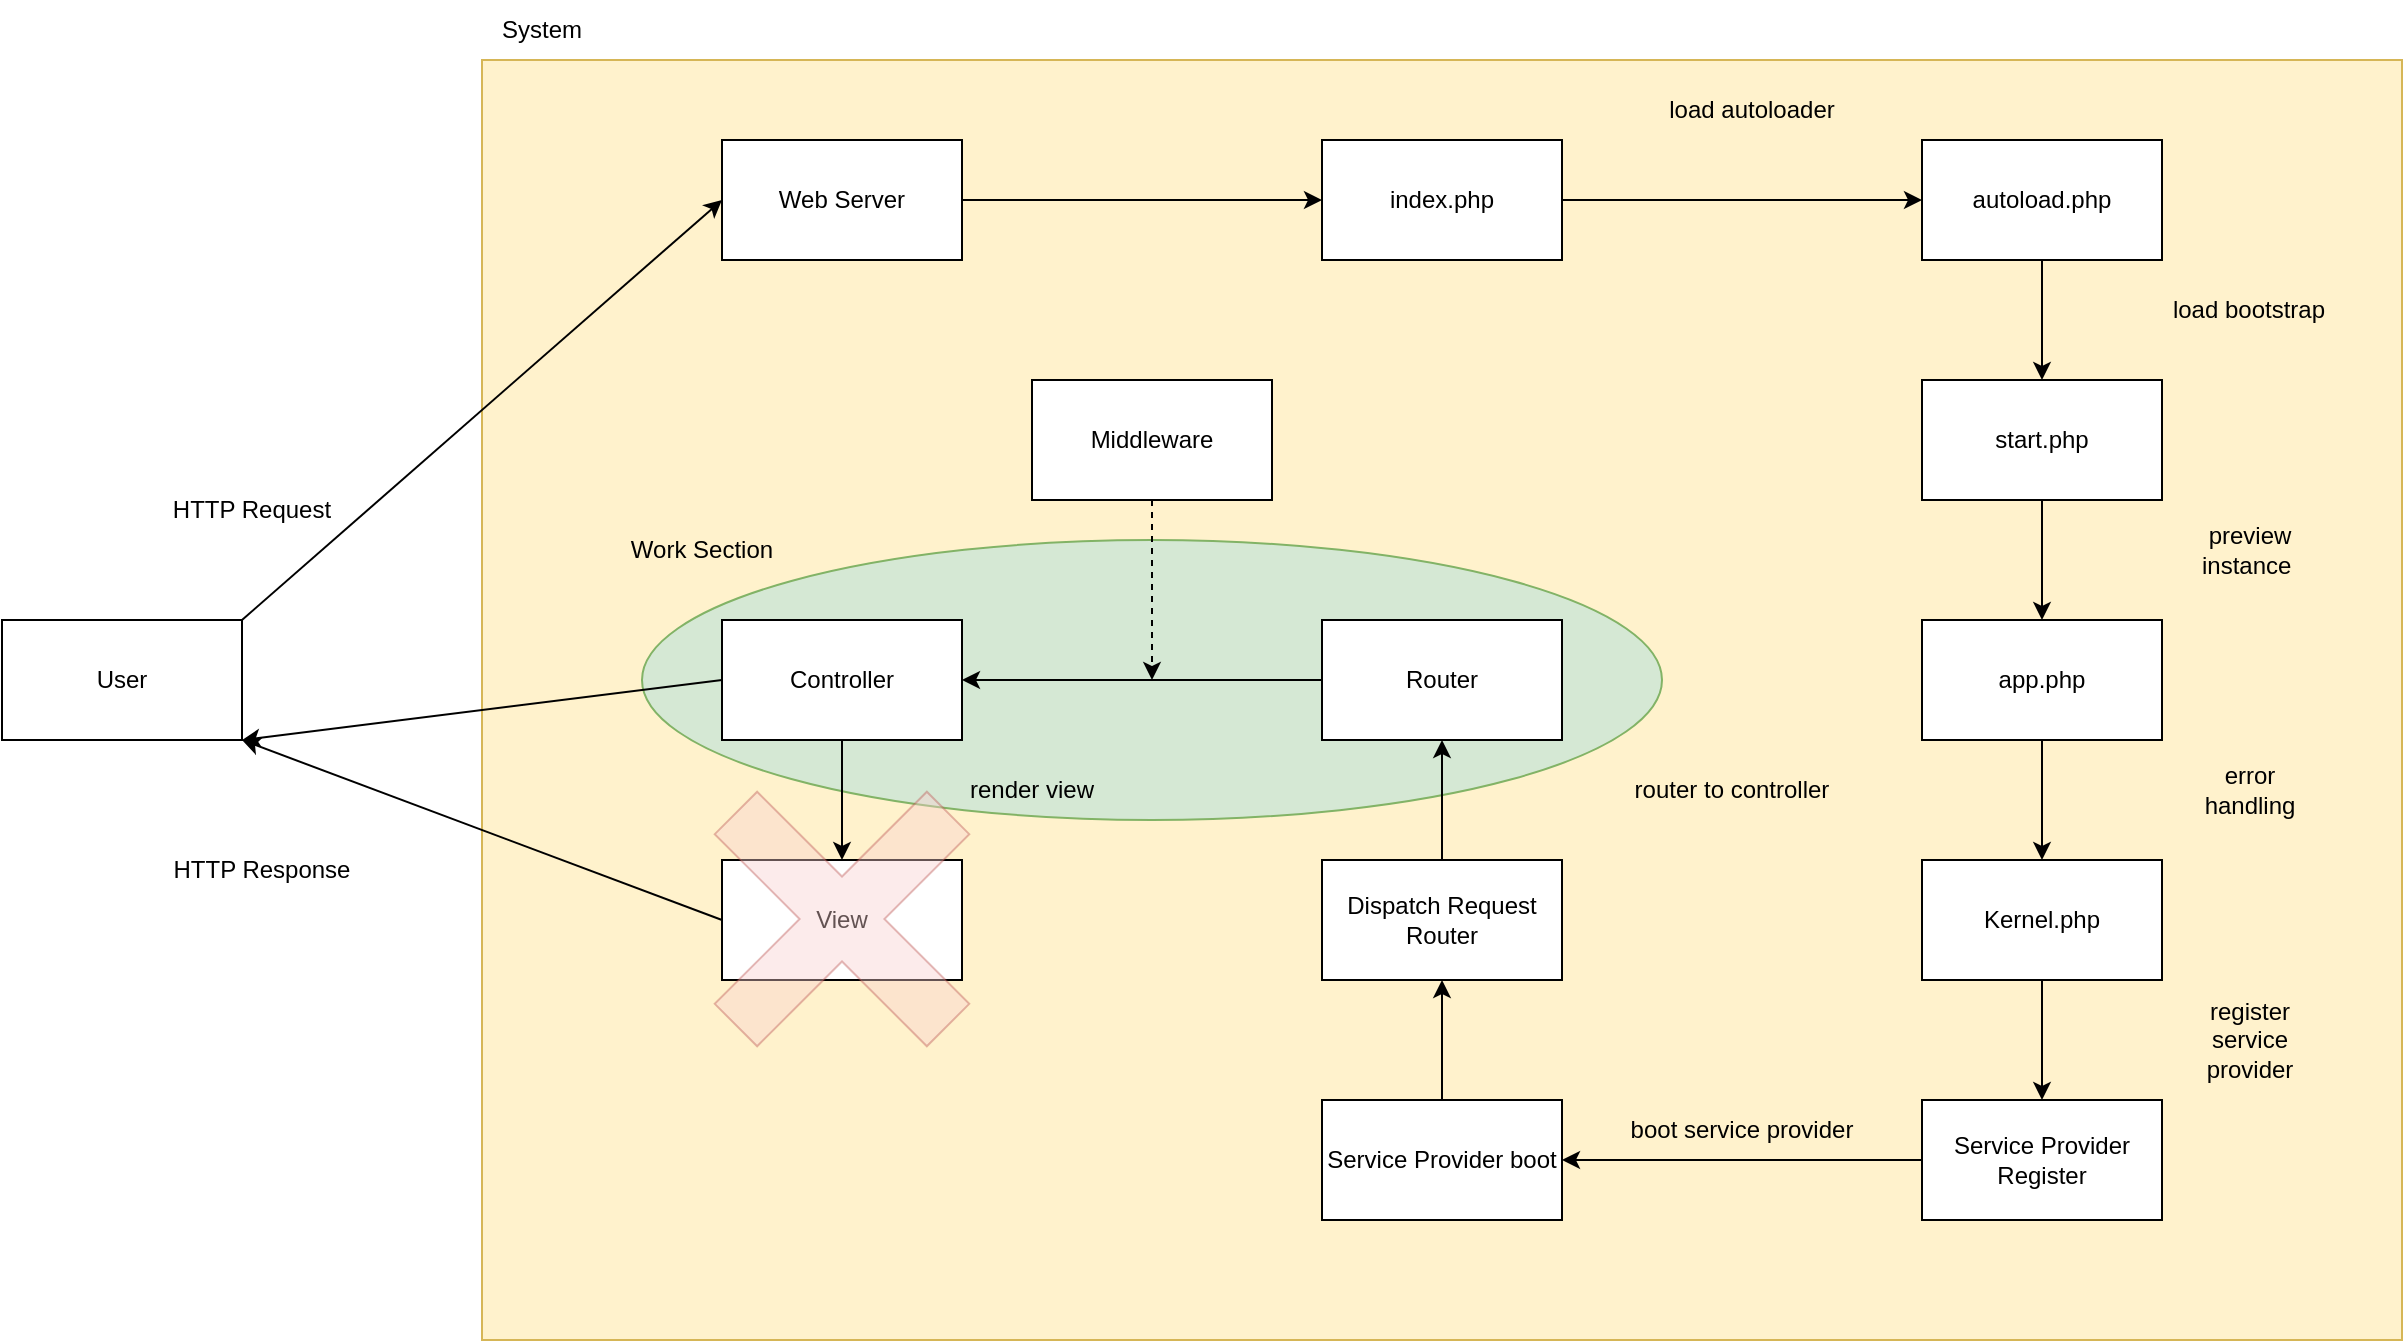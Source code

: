 <mxfile version="20.2.7" type="device"><diagram id="yzw9kRKRiPO8_BDBCVLO" name="Seite-1"><mxGraphModel dx="2545" dy="935" grid="1" gridSize="10" guides="1" tooltips="1" connect="1" arrows="1" fold="1" page="1" pageScale="1" pageWidth="827" pageHeight="1169" math="0" shadow="0"><root><mxCell id="0"/><mxCell id="1" parent="0"/><mxCell id="EvygXV1gOYIyhnt77CjH-2" value="" style="rounded=0;whiteSpace=wrap;html=1;fillColor=#fff2cc;strokeColor=#d6b656;" vertex="1" parent="1"><mxGeometry x="-40" y="80" width="960" height="640" as="geometry"/></mxCell><mxCell id="EvygXV1gOYIyhnt77CjH-3" value="autoload.php" style="rounded=0;whiteSpace=wrap;html=1;" vertex="1" parent="1"><mxGeometry x="680" y="120" width="120" height="60" as="geometry"/></mxCell><mxCell id="EvygXV1gOYIyhnt77CjH-4" value="start.php" style="rounded=0;whiteSpace=wrap;html=1;" vertex="1" parent="1"><mxGeometry x="680" y="240" width="120" height="60" as="geometry"/></mxCell><mxCell id="EvygXV1gOYIyhnt77CjH-5" value="app.php" style="rounded=0;whiteSpace=wrap;html=1;" vertex="1" parent="1"><mxGeometry x="680" y="360" width="120" height="60" as="geometry"/></mxCell><mxCell id="EvygXV1gOYIyhnt77CjH-6" value="Kernel.php" style="rounded=0;whiteSpace=wrap;html=1;" vertex="1" parent="1"><mxGeometry x="680" y="480" width="120" height="60" as="geometry"/></mxCell><mxCell id="EvygXV1gOYIyhnt77CjH-7" value="Service Provider Register" style="rounded=0;whiteSpace=wrap;html=1;" vertex="1" parent="1"><mxGeometry x="680" y="600" width="120" height="60" as="geometry"/></mxCell><mxCell id="EvygXV1gOYIyhnt77CjH-8" value="index.php" style="rounded=0;whiteSpace=wrap;html=1;" vertex="1" parent="1"><mxGeometry x="380" y="120" width="120" height="60" as="geometry"/></mxCell><mxCell id="EvygXV1gOYIyhnt77CjH-9" value="Web Server" style="rounded=0;whiteSpace=wrap;html=1;" vertex="1" parent="1"><mxGeometry x="80" y="120" width="120" height="60" as="geometry"/></mxCell><mxCell id="EvygXV1gOYIyhnt77CjH-10" value="Service Provider boot" style="rounded=0;whiteSpace=wrap;html=1;" vertex="1" parent="1"><mxGeometry x="380" y="600" width="120" height="60" as="geometry"/></mxCell><mxCell id="EvygXV1gOYIyhnt77CjH-11" value="Dispatch Request Router" style="rounded=0;whiteSpace=wrap;html=1;" vertex="1" parent="1"><mxGeometry x="380" y="480" width="120" height="60" as="geometry"/></mxCell><mxCell id="EvygXV1gOYIyhnt77CjH-16" value="" style="ellipse;whiteSpace=wrap;html=1;fillColor=#d5e8d4;strokeColor=#82b366;" vertex="1" parent="1"><mxGeometry x="40" y="320" width="510" height="140" as="geometry"/></mxCell><mxCell id="EvygXV1gOYIyhnt77CjH-12" value="Router" style="rounded=0;whiteSpace=wrap;html=1;" vertex="1" parent="1"><mxGeometry x="380" y="360" width="120" height="60" as="geometry"/></mxCell><mxCell id="EvygXV1gOYIyhnt77CjH-13" value="Controller" style="rounded=0;whiteSpace=wrap;html=1;" vertex="1" parent="1"><mxGeometry x="80" y="360" width="120" height="60" as="geometry"/></mxCell><mxCell id="EvygXV1gOYIyhnt77CjH-14" value="View" style="rounded=0;whiteSpace=wrap;html=1;" vertex="1" parent="1"><mxGeometry x="80" y="480" width="120" height="60" as="geometry"/></mxCell><mxCell id="EvygXV1gOYIyhnt77CjH-15" value="User" style="rounded=0;whiteSpace=wrap;html=1;" vertex="1" parent="1"><mxGeometry x="-280" y="360" width="120" height="60" as="geometry"/></mxCell><mxCell id="EvygXV1gOYIyhnt77CjH-18" value="" style="shape=cross;whiteSpace=wrap;html=1;fillColor=#f8cecc;strokeColor=#b85450;opacity=40;rotation=45;" vertex="1" parent="1"><mxGeometry x="65" y="434.5" width="150" height="150" as="geometry"/></mxCell><mxCell id="EvygXV1gOYIyhnt77CjH-19" value="load autoloader" style="text;html=1;strokeColor=none;fillColor=none;align=center;verticalAlign=middle;whiteSpace=wrap;rounded=0;" vertex="1" parent="1"><mxGeometry x="550" y="90" width="90" height="30" as="geometry"/></mxCell><mxCell id="EvygXV1gOYIyhnt77CjH-20" value="load bootstrap" style="text;html=1;strokeColor=none;fillColor=none;align=center;verticalAlign=middle;whiteSpace=wrap;rounded=0;" vertex="1" parent="1"><mxGeometry x="800" y="190" width="87" height="30" as="geometry"/></mxCell><mxCell id="EvygXV1gOYIyhnt77CjH-21" value="preview instance&amp;nbsp;" style="text;html=1;strokeColor=none;fillColor=none;align=center;verticalAlign=middle;whiteSpace=wrap;rounded=0;" vertex="1" parent="1"><mxGeometry x="813.5" y="310" width="60" height="30" as="geometry"/></mxCell><mxCell id="EvygXV1gOYIyhnt77CjH-22" value="error handling" style="text;html=1;strokeColor=none;fillColor=none;align=center;verticalAlign=middle;whiteSpace=wrap;rounded=0;" vertex="1" parent="1"><mxGeometry x="813.5" y="430" width="60" height="30" as="geometry"/></mxCell><mxCell id="EvygXV1gOYIyhnt77CjH-23" value="register service provider" style="text;html=1;strokeColor=none;fillColor=none;align=center;verticalAlign=middle;whiteSpace=wrap;rounded=0;" vertex="1" parent="1"><mxGeometry x="813.5" y="554.5" width="60" height="30" as="geometry"/></mxCell><mxCell id="EvygXV1gOYIyhnt77CjH-24" value="boot service provider" style="text;html=1;strokeColor=none;fillColor=none;align=center;verticalAlign=middle;whiteSpace=wrap;rounded=0;" vertex="1" parent="1"><mxGeometry x="530" y="600" width="120" height="30" as="geometry"/></mxCell><mxCell id="EvygXV1gOYIyhnt77CjH-25" value="router to controller" style="text;html=1;strokeColor=none;fillColor=none;align=center;verticalAlign=middle;whiteSpace=wrap;rounded=0;" vertex="1" parent="1"><mxGeometry x="530" y="430" width="110" height="30" as="geometry"/></mxCell><mxCell id="EvygXV1gOYIyhnt77CjH-27" value="Middleware" style="rounded=0;whiteSpace=wrap;html=1;" vertex="1" parent="1"><mxGeometry x="235" y="240" width="120" height="60" as="geometry"/></mxCell><mxCell id="EvygXV1gOYIyhnt77CjH-28" value="render view" style="text;html=1;strokeColor=none;fillColor=none;align=center;verticalAlign=middle;whiteSpace=wrap;rounded=0;" vertex="1" parent="1"><mxGeometry x="200" y="430" width="70" height="30" as="geometry"/></mxCell><mxCell id="EvygXV1gOYIyhnt77CjH-29" value="System" style="text;html=1;strokeColor=none;fillColor=none;align=center;verticalAlign=middle;whiteSpace=wrap;rounded=0;" vertex="1" parent="1"><mxGeometry x="-40" y="50" width="60" height="30" as="geometry"/></mxCell><mxCell id="EvygXV1gOYIyhnt77CjH-30" value="Work Section" style="text;html=1;strokeColor=none;fillColor=none;align=center;verticalAlign=middle;whiteSpace=wrap;rounded=0;" vertex="1" parent="1"><mxGeometry x="30" y="310" width="80" height="30" as="geometry"/></mxCell><mxCell id="EvygXV1gOYIyhnt77CjH-32" value="" style="endArrow=classic;html=1;rounded=0;entryX=0;entryY=0.5;entryDx=0;entryDy=0;" edge="1" parent="1" target="EvygXV1gOYIyhnt77CjH-9"><mxGeometry width="50" height="50" relative="1" as="geometry"><mxPoint x="-160" y="360" as="sourcePoint"/><mxPoint x="-110" y="310" as="targetPoint"/></mxGeometry></mxCell><mxCell id="EvygXV1gOYIyhnt77CjH-33" value="" style="endArrow=classic;html=1;rounded=0;entryX=0;entryY=0.5;entryDx=0;entryDy=0;exitX=1;exitY=0.5;exitDx=0;exitDy=0;" edge="1" parent="1" source="EvygXV1gOYIyhnt77CjH-9" target="EvygXV1gOYIyhnt77CjH-8"><mxGeometry width="50" height="50" relative="1" as="geometry"><mxPoint x="-190" y="260" as="sourcePoint"/><mxPoint x="-140" y="210" as="targetPoint"/></mxGeometry></mxCell><mxCell id="EvygXV1gOYIyhnt77CjH-34" value="" style="endArrow=classic;html=1;rounded=0;entryX=0;entryY=0.5;entryDx=0;entryDy=0;exitX=1;exitY=0.5;exitDx=0;exitDy=0;" edge="1" parent="1" source="EvygXV1gOYIyhnt77CjH-8" target="EvygXV1gOYIyhnt77CjH-3"><mxGeometry width="50" height="50" relative="1" as="geometry"><mxPoint x="-290" y="300" as="sourcePoint"/><mxPoint x="-240" y="250" as="targetPoint"/></mxGeometry></mxCell><mxCell id="EvygXV1gOYIyhnt77CjH-35" value="" style="endArrow=classic;html=1;rounded=0;entryX=0.5;entryY=0;entryDx=0;entryDy=0;exitX=0.5;exitY=1;exitDx=0;exitDy=0;" edge="1" parent="1" source="EvygXV1gOYIyhnt77CjH-3" target="EvygXV1gOYIyhnt77CjH-4"><mxGeometry width="50" height="50" relative="1" as="geometry"><mxPoint x="-260" y="280" as="sourcePoint"/><mxPoint x="-210" y="230" as="targetPoint"/></mxGeometry></mxCell><mxCell id="EvygXV1gOYIyhnt77CjH-36" value="" style="endArrow=classic;html=1;rounded=0;entryX=0.5;entryY=0;entryDx=0;entryDy=0;exitX=0.5;exitY=1;exitDx=0;exitDy=0;" edge="1" parent="1" source="EvygXV1gOYIyhnt77CjH-4" target="EvygXV1gOYIyhnt77CjH-5"><mxGeometry width="50" height="50" relative="1" as="geometry"><mxPoint x="-200" y="310" as="sourcePoint"/><mxPoint x="-150" y="260" as="targetPoint"/></mxGeometry></mxCell><mxCell id="EvygXV1gOYIyhnt77CjH-37" value="" style="endArrow=classic;html=1;rounded=0;entryX=0.5;entryY=0;entryDx=0;entryDy=0;exitX=0.5;exitY=1;exitDx=0;exitDy=0;" edge="1" parent="1" source="EvygXV1gOYIyhnt77CjH-5" target="EvygXV1gOYIyhnt77CjH-6"><mxGeometry width="50" height="50" relative="1" as="geometry"><mxPoint x="-280" y="350" as="sourcePoint"/><mxPoint x="-230" y="300" as="targetPoint"/></mxGeometry></mxCell><mxCell id="EvygXV1gOYIyhnt77CjH-38" value="" style="endArrow=classic;html=1;rounded=0;entryX=0.5;entryY=0;entryDx=0;entryDy=0;exitX=0.5;exitY=1;exitDx=0;exitDy=0;" edge="1" parent="1" source="EvygXV1gOYIyhnt77CjH-6" target="EvygXV1gOYIyhnt77CjH-7"><mxGeometry width="50" height="50" relative="1" as="geometry"><mxPoint x="-240" y="320" as="sourcePoint"/><mxPoint x="-190" y="270" as="targetPoint"/></mxGeometry></mxCell><mxCell id="EvygXV1gOYIyhnt77CjH-39" value="" style="endArrow=classic;html=1;rounded=0;entryX=1;entryY=0.5;entryDx=0;entryDy=0;exitX=0;exitY=0.5;exitDx=0;exitDy=0;" edge="1" parent="1" source="EvygXV1gOYIyhnt77CjH-7" target="EvygXV1gOYIyhnt77CjH-10"><mxGeometry width="50" height="50" relative="1" as="geometry"><mxPoint x="-220" y="610" as="sourcePoint"/><mxPoint x="-170" y="560" as="targetPoint"/></mxGeometry></mxCell><mxCell id="EvygXV1gOYIyhnt77CjH-40" value="" style="endArrow=classic;html=1;rounded=0;entryX=0.5;entryY=1;entryDx=0;entryDy=0;exitX=0.5;exitY=0;exitDx=0;exitDy=0;" edge="1" parent="1" source="EvygXV1gOYIyhnt77CjH-10" target="EvygXV1gOYIyhnt77CjH-11"><mxGeometry width="50" height="50" relative="1" as="geometry"><mxPoint x="-150" y="600" as="sourcePoint"/><mxPoint x="-100" y="550" as="targetPoint"/></mxGeometry></mxCell><mxCell id="EvygXV1gOYIyhnt77CjH-41" value="" style="endArrow=classic;html=1;rounded=0;entryX=0.5;entryY=1;entryDx=0;entryDy=0;exitX=0.5;exitY=0;exitDx=0;exitDy=0;" edge="1" parent="1" source="EvygXV1gOYIyhnt77CjH-11" target="EvygXV1gOYIyhnt77CjH-12"><mxGeometry width="50" height="50" relative="1" as="geometry"><mxPoint x="-180" y="580" as="sourcePoint"/><mxPoint x="-130" y="530" as="targetPoint"/></mxGeometry></mxCell><mxCell id="EvygXV1gOYIyhnt77CjH-42" value="" style="endArrow=classic;html=1;rounded=0;entryX=1;entryY=0.5;entryDx=0;entryDy=0;exitX=0;exitY=0.5;exitDx=0;exitDy=0;" edge="1" parent="1" source="EvygXV1gOYIyhnt77CjH-12" target="EvygXV1gOYIyhnt77CjH-13"><mxGeometry width="50" height="50" relative="1" as="geometry"><mxPoint x="-140" y="530" as="sourcePoint"/><mxPoint x="-90" y="480" as="targetPoint"/></mxGeometry></mxCell><mxCell id="EvygXV1gOYIyhnt77CjH-43" value="" style="endArrow=classic;html=1;rounded=0;entryX=0.5;entryY=0;entryDx=0;entryDy=0;exitX=0.5;exitY=1;exitDx=0;exitDy=0;" edge="1" parent="1" source="EvygXV1gOYIyhnt77CjH-13" target="EvygXV1gOYIyhnt77CjH-14"><mxGeometry width="50" height="50" relative="1" as="geometry"><mxPoint x="-200" y="550" as="sourcePoint"/><mxPoint x="-150" y="500" as="targetPoint"/></mxGeometry></mxCell><mxCell id="EvygXV1gOYIyhnt77CjH-44" value="" style="endArrow=classic;html=1;rounded=0;entryX=1;entryY=1;entryDx=0;entryDy=0;exitX=0;exitY=0.5;exitDx=0;exitDy=0;" edge="1" parent="1" source="EvygXV1gOYIyhnt77CjH-13" target="EvygXV1gOYIyhnt77CjH-15"><mxGeometry width="50" height="50" relative="1" as="geometry"><mxPoint x="-170" y="530" as="sourcePoint"/><mxPoint x="-120" y="480" as="targetPoint"/></mxGeometry></mxCell><mxCell id="EvygXV1gOYIyhnt77CjH-46" value="" style="endArrow=classic;html=1;rounded=0;entryX=1;entryY=1;entryDx=0;entryDy=0;exitX=0;exitY=0.5;exitDx=0;exitDy=0;" edge="1" parent="1" source="EvygXV1gOYIyhnt77CjH-14" target="EvygXV1gOYIyhnt77CjH-15"><mxGeometry width="50" height="50" relative="1" as="geometry"><mxPoint x="-200" y="530" as="sourcePoint"/><mxPoint x="-150" y="480" as="targetPoint"/></mxGeometry></mxCell><mxCell id="EvygXV1gOYIyhnt77CjH-47" value="HTTP Request" style="text;html=1;strokeColor=none;fillColor=none;align=center;verticalAlign=middle;whiteSpace=wrap;rounded=0;opacity=40;" vertex="1" parent="1"><mxGeometry x="-200" y="290" width="90" height="30" as="geometry"/></mxCell><mxCell id="EvygXV1gOYIyhnt77CjH-48" value="HTTP Response" style="text;html=1;strokeColor=none;fillColor=none;align=center;verticalAlign=middle;whiteSpace=wrap;rounded=0;opacity=40;" vertex="1" parent="1"><mxGeometry x="-200" y="470" width="100" height="30" as="geometry"/></mxCell><mxCell id="EvygXV1gOYIyhnt77CjH-49" value="" style="endArrow=classic;html=1;rounded=0;exitX=0.5;exitY=1;exitDx=0;exitDy=0;dashed=1;" edge="1" parent="1" source="EvygXV1gOYIyhnt77CjH-27"><mxGeometry width="50" height="50" relative="1" as="geometry"><mxPoint x="-300" y="580" as="sourcePoint"/><mxPoint x="295" y="390" as="targetPoint"/></mxGeometry></mxCell></root></mxGraphModel></diagram></mxfile>